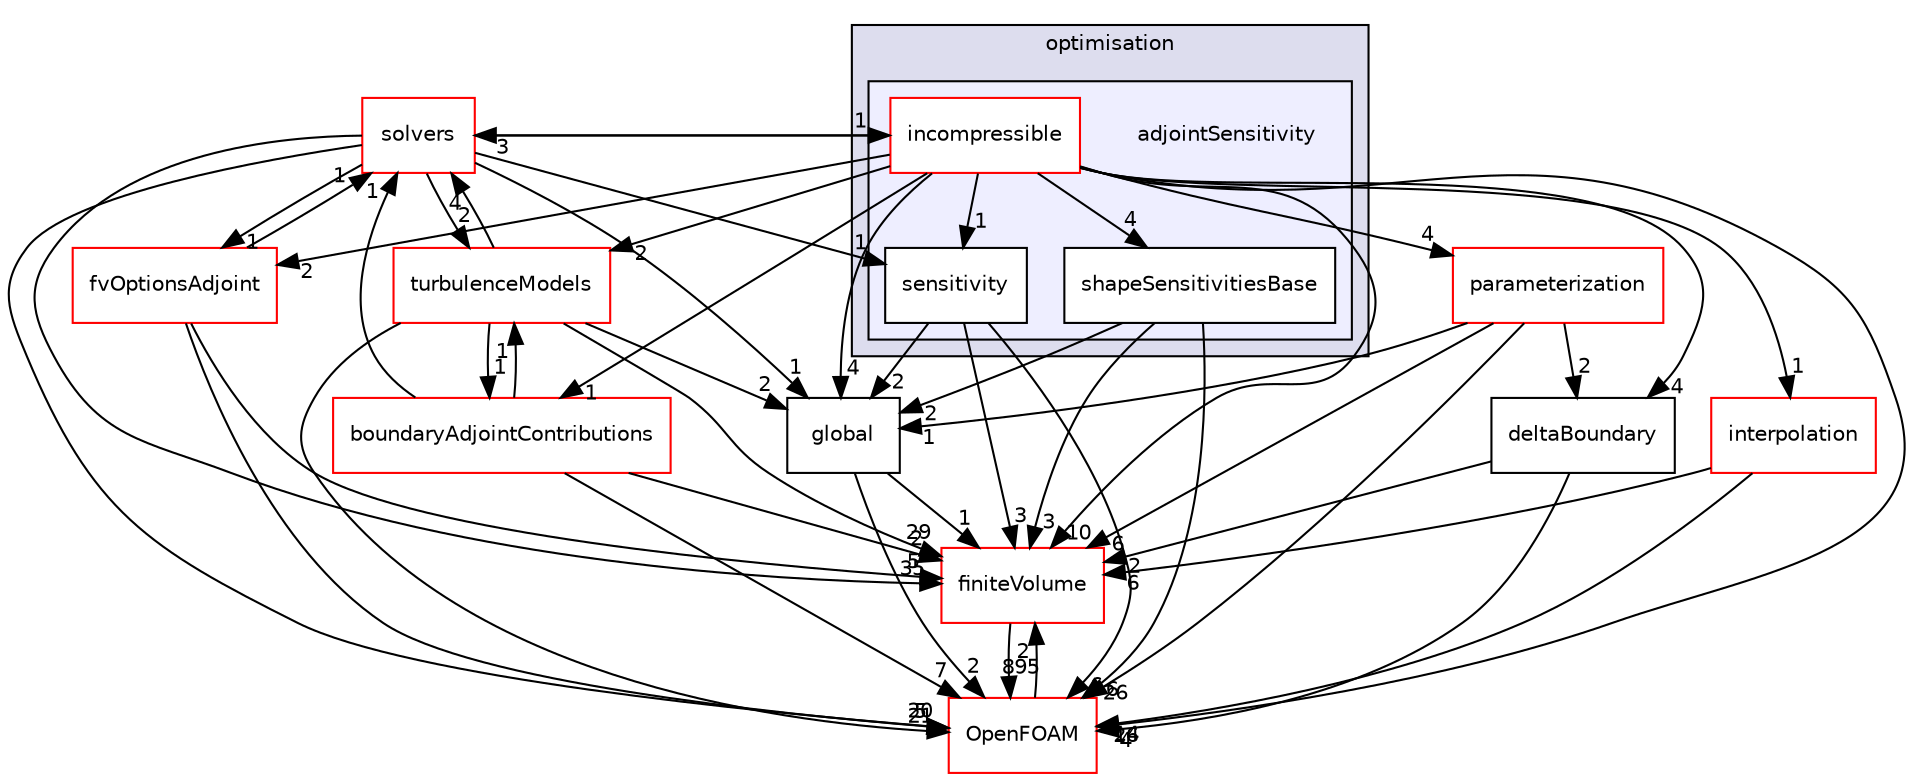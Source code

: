 digraph "src/optimisation/adjointOptimisation/adjoint/optimisation/adjointSensitivity" {
  bgcolor=transparent;
  compound=true
  node [ fontsize="10", fontname="Helvetica"];
  edge [ labelfontsize="10", labelfontname="Helvetica"];
  subgraph clusterdir_4c08a66c3363b1709c4529c1c6cd2d18 {
    graph [ bgcolor="#ddddee", pencolor="black", label="optimisation" fontname="Helvetica", fontsize="10", URL="dir_4c08a66c3363b1709c4529c1c6cd2d18.html"]
  subgraph clusterdir_dbddc55ddf5981e932e9ab5e5ca01d5b {
    graph [ bgcolor="#eeeeff", pencolor="black", label="" URL="dir_dbddc55ddf5981e932e9ab5e5ca01d5b.html"];
    dir_dbddc55ddf5981e932e9ab5e5ca01d5b [shape=plaintext label="adjointSensitivity"];
    dir_2b473d201aab52bb890a8b3370c59272 [shape=box label="incompressible" color="red" fillcolor="white" style="filled" URL="dir_2b473d201aab52bb890a8b3370c59272.html"];
    dir_f7272483e2a5918c938aa224b678aee8 [shape=box label="sensitivity" color="black" fillcolor="white" style="filled" URL="dir_f7272483e2a5918c938aa224b678aee8.html"];
    dir_0b22c8edd23710d15b1d2247fd5f446d [shape=box label="shapeSensitivitiesBase" color="black" fillcolor="white" style="filled" URL="dir_0b22c8edd23710d15b1d2247fd5f446d.html"];
  }
  }
  dir_9bd15774b555cf7259a6fa18f99fe99b [shape=box label="finiteVolume" color="red" URL="dir_9bd15774b555cf7259a6fa18f99fe99b.html"];
  dir_f1ea2e00111d8324be054b4e32e6ee53 [shape=box label="solvers" color="red" URL="dir_f1ea2e00111d8324be054b4e32e6ee53.html"];
  dir_65c5a1cbdce3964d4a2bd5a2c0168e6b [shape=box label="turbulenceModels" color="red" URL="dir_65c5a1cbdce3964d4a2bd5a2c0168e6b.html"];
  dir_82b349c0e8ea4c9c5c625d4e54cb5790 [shape=box label="fvOptionsAdjoint" color="red" URL="dir_82b349c0e8ea4c9c5c625d4e54cb5790.html"];
  dir_3c0395a0b3704d24024ddd387bcbaf66 [shape=box label="boundaryAdjointContributions" color="red" URL="dir_3c0395a0b3704d24024ddd387bcbaf66.html"];
  dir_b2bffebd305523ae74de52534349e8c7 [shape=box label="deltaBoundary" URL="dir_b2bffebd305523ae74de52534349e8c7.html"];
  dir_b99de617d441e60a7bad4cdf0a5e480b [shape=box label="parameterization" color="red" URL="dir_b99de617d441e60a7bad4cdf0a5e480b.html"];
  dir_c5473ff19b20e6ec4dfe5c310b3778a8 [shape=box label="OpenFOAM" color="red" URL="dir_c5473ff19b20e6ec4dfe5c310b3778a8.html"];
  dir_dd56dc4c5f6c51768e20e60d3fce2a94 [shape=box label="global" URL="dir_dd56dc4c5f6c51768e20e60d3fce2a94.html"];
  dir_61ddb358d70af38fb50f12bddb113391 [shape=box label="interpolation" color="red" URL="dir_61ddb358d70af38fb50f12bddb113391.html"];
  dir_9bd15774b555cf7259a6fa18f99fe99b->dir_c5473ff19b20e6ec4dfe5c310b3778a8 [headlabel="895", labeldistance=1.5 headhref="dir_000814_002151.html"];
  dir_f1ea2e00111d8324be054b4e32e6ee53->dir_9bd15774b555cf7259a6fa18f99fe99b [headlabel="35", labeldistance=1.5 headhref="dir_002894_000814.html"];
  dir_f1ea2e00111d8324be054b4e32e6ee53->dir_2b473d201aab52bb890a8b3370c59272 [headlabel="1", labeldistance=1.5 headhref="dir_002894_002836.html"];
  dir_f1ea2e00111d8324be054b4e32e6ee53->dir_65c5a1cbdce3964d4a2bd5a2c0168e6b [headlabel="2", labeldistance=1.5 headhref="dir_002894_000532.html"];
  dir_f1ea2e00111d8324be054b4e32e6ee53->dir_82b349c0e8ea4c9c5c625d4e54cb5790 [headlabel="1", labeldistance=1.5 headhref="dir_002894_002816.html"];
  dir_f1ea2e00111d8324be054b4e32e6ee53->dir_c5473ff19b20e6ec4dfe5c310b3778a8 [headlabel="20", labeldistance=1.5 headhref="dir_002894_002151.html"];
  dir_f1ea2e00111d8324be054b4e32e6ee53->dir_f7272483e2a5918c938aa224b678aee8 [headlabel="1", labeldistance=1.5 headhref="dir_002894_002849.html"];
  dir_f1ea2e00111d8324be054b4e32e6ee53->dir_dd56dc4c5f6c51768e20e60d3fce2a94 [headlabel="1", labeldistance=1.5 headhref="dir_002894_002819.html"];
  dir_2b473d201aab52bb890a8b3370c59272->dir_9bd15774b555cf7259a6fa18f99fe99b [headlabel="10", labeldistance=1.5 headhref="dir_002836_000814.html"];
  dir_2b473d201aab52bb890a8b3370c59272->dir_f1ea2e00111d8324be054b4e32e6ee53 [headlabel="3", labeldistance=1.5 headhref="dir_002836_002894.html"];
  dir_2b473d201aab52bb890a8b3370c59272->dir_65c5a1cbdce3964d4a2bd5a2c0168e6b [headlabel="2", labeldistance=1.5 headhref="dir_002836_000532.html"];
  dir_2b473d201aab52bb890a8b3370c59272->dir_82b349c0e8ea4c9c5c625d4e54cb5790 [headlabel="2", labeldistance=1.5 headhref="dir_002836_002816.html"];
  dir_2b473d201aab52bb890a8b3370c59272->dir_3c0395a0b3704d24024ddd387bcbaf66 [headlabel="1", labeldistance=1.5 headhref="dir_002836_002794.html"];
  dir_2b473d201aab52bb890a8b3370c59272->dir_0b22c8edd23710d15b1d2247fd5f446d [headlabel="4", labeldistance=1.5 headhref="dir_002836_002850.html"];
  dir_2b473d201aab52bb890a8b3370c59272->dir_b2bffebd305523ae74de52534349e8c7 [headlabel="4", labeldistance=1.5 headhref="dir_002836_002797.html"];
  dir_2b473d201aab52bb890a8b3370c59272->dir_b99de617d441e60a7bad4cdf0a5e480b [headlabel="4", labeldistance=1.5 headhref="dir_002836_002883.html"];
  dir_2b473d201aab52bb890a8b3370c59272->dir_c5473ff19b20e6ec4dfe5c310b3778a8 [headlabel="26", labeldistance=1.5 headhref="dir_002836_002151.html"];
  dir_2b473d201aab52bb890a8b3370c59272->dir_f7272483e2a5918c938aa224b678aee8 [headlabel="1", labeldistance=1.5 headhref="dir_002836_002849.html"];
  dir_2b473d201aab52bb890a8b3370c59272->dir_dd56dc4c5f6c51768e20e60d3fce2a94 [headlabel="4", labeldistance=1.5 headhref="dir_002836_002819.html"];
  dir_2b473d201aab52bb890a8b3370c59272->dir_61ddb358d70af38fb50f12bddb113391 [headlabel="1", labeldistance=1.5 headhref="dir_002836_002820.html"];
  dir_65c5a1cbdce3964d4a2bd5a2c0168e6b->dir_9bd15774b555cf7259a6fa18f99fe99b [headlabel="29", labeldistance=1.5 headhref="dir_000532_000814.html"];
  dir_65c5a1cbdce3964d4a2bd5a2c0168e6b->dir_f1ea2e00111d8324be054b4e32e6ee53 [headlabel="4", labeldistance=1.5 headhref="dir_000532_002894.html"];
  dir_65c5a1cbdce3964d4a2bd5a2c0168e6b->dir_3c0395a0b3704d24024ddd387bcbaf66 [headlabel="1", labeldistance=1.5 headhref="dir_000532_002794.html"];
  dir_65c5a1cbdce3964d4a2bd5a2c0168e6b->dir_c5473ff19b20e6ec4dfe5c310b3778a8 [headlabel="21", labeldistance=1.5 headhref="dir_000532_002151.html"];
  dir_65c5a1cbdce3964d4a2bd5a2c0168e6b->dir_dd56dc4c5f6c51768e20e60d3fce2a94 [headlabel="2", labeldistance=1.5 headhref="dir_000532_002819.html"];
  dir_3c0395a0b3704d24024ddd387bcbaf66->dir_9bd15774b555cf7259a6fa18f99fe99b [headlabel="2", labeldistance=1.5 headhref="dir_002794_000814.html"];
  dir_3c0395a0b3704d24024ddd387bcbaf66->dir_f1ea2e00111d8324be054b4e32e6ee53 [headlabel="1", labeldistance=1.5 headhref="dir_002794_002894.html"];
  dir_3c0395a0b3704d24024ddd387bcbaf66->dir_65c5a1cbdce3964d4a2bd5a2c0168e6b [headlabel="1", labeldistance=1.5 headhref="dir_002794_000532.html"];
  dir_3c0395a0b3704d24024ddd387bcbaf66->dir_c5473ff19b20e6ec4dfe5c310b3778a8 [headlabel="7", labeldistance=1.5 headhref="dir_002794_002151.html"];
  dir_82b349c0e8ea4c9c5c625d4e54cb5790->dir_9bd15774b555cf7259a6fa18f99fe99b [headlabel="5", labeldistance=1.5 headhref="dir_002816_000814.html"];
  dir_82b349c0e8ea4c9c5c625d4e54cb5790->dir_f1ea2e00111d8324be054b4e32e6ee53 [headlabel="1", labeldistance=1.5 headhref="dir_002816_002894.html"];
  dir_82b349c0e8ea4c9c5c625d4e54cb5790->dir_c5473ff19b20e6ec4dfe5c310b3778a8 [headlabel="5", labeldistance=1.5 headhref="dir_002816_002151.html"];
  dir_0b22c8edd23710d15b1d2247fd5f446d->dir_9bd15774b555cf7259a6fa18f99fe99b [headlabel="3", labeldistance=1.5 headhref="dir_002850_000814.html"];
  dir_0b22c8edd23710d15b1d2247fd5f446d->dir_c5473ff19b20e6ec4dfe5c310b3778a8 [headlabel="6", labeldistance=1.5 headhref="dir_002850_002151.html"];
  dir_0b22c8edd23710d15b1d2247fd5f446d->dir_dd56dc4c5f6c51768e20e60d3fce2a94 [headlabel="2", labeldistance=1.5 headhref="dir_002850_002819.html"];
  dir_b2bffebd305523ae74de52534349e8c7->dir_9bd15774b555cf7259a6fa18f99fe99b [headlabel="2", labeldistance=1.5 headhref="dir_002797_000814.html"];
  dir_b2bffebd305523ae74de52534349e8c7->dir_c5473ff19b20e6ec4dfe5c310b3778a8 [headlabel="4", labeldistance=1.5 headhref="dir_002797_002151.html"];
  dir_b99de617d441e60a7bad4cdf0a5e480b->dir_9bd15774b555cf7259a6fa18f99fe99b [headlabel="6", labeldistance=1.5 headhref="dir_002883_000814.html"];
  dir_b99de617d441e60a7bad4cdf0a5e480b->dir_b2bffebd305523ae74de52534349e8c7 [headlabel="2", labeldistance=1.5 headhref="dir_002883_002797.html"];
  dir_b99de617d441e60a7bad4cdf0a5e480b->dir_c5473ff19b20e6ec4dfe5c310b3778a8 [headlabel="26", labeldistance=1.5 headhref="dir_002883_002151.html"];
  dir_b99de617d441e60a7bad4cdf0a5e480b->dir_dd56dc4c5f6c51768e20e60d3fce2a94 [headlabel="1", labeldistance=1.5 headhref="dir_002883_002819.html"];
  dir_c5473ff19b20e6ec4dfe5c310b3778a8->dir_9bd15774b555cf7259a6fa18f99fe99b [headlabel="2", labeldistance=1.5 headhref="dir_002151_000814.html"];
  dir_f7272483e2a5918c938aa224b678aee8->dir_9bd15774b555cf7259a6fa18f99fe99b [headlabel="3", labeldistance=1.5 headhref="dir_002849_000814.html"];
  dir_f7272483e2a5918c938aa224b678aee8->dir_c5473ff19b20e6ec4dfe5c310b3778a8 [headlabel="6", labeldistance=1.5 headhref="dir_002849_002151.html"];
  dir_f7272483e2a5918c938aa224b678aee8->dir_dd56dc4c5f6c51768e20e60d3fce2a94 [headlabel="2", labeldistance=1.5 headhref="dir_002849_002819.html"];
  dir_dd56dc4c5f6c51768e20e60d3fce2a94->dir_9bd15774b555cf7259a6fa18f99fe99b [headlabel="1", labeldistance=1.5 headhref="dir_002819_000814.html"];
  dir_dd56dc4c5f6c51768e20e60d3fce2a94->dir_c5473ff19b20e6ec4dfe5c310b3778a8 [headlabel="2", labeldistance=1.5 headhref="dir_002819_002151.html"];
  dir_61ddb358d70af38fb50f12bddb113391->dir_9bd15774b555cf7259a6fa18f99fe99b [headlabel="6", labeldistance=1.5 headhref="dir_002820_000814.html"];
  dir_61ddb358d70af38fb50f12bddb113391->dir_c5473ff19b20e6ec4dfe5c310b3778a8 [headlabel="14", labeldistance=1.5 headhref="dir_002820_002151.html"];
}

